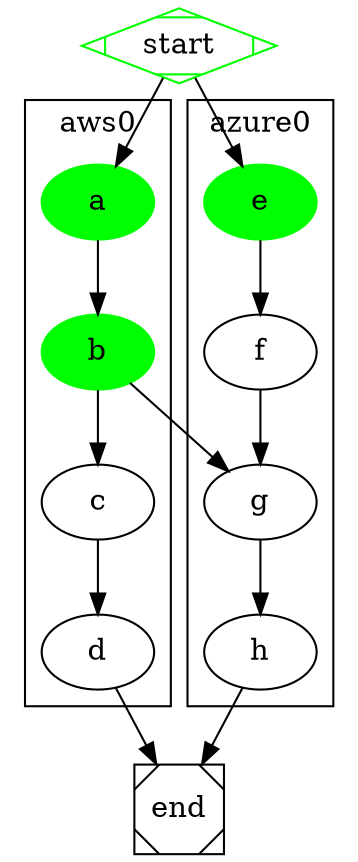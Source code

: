 
digraph G {

	subgraph cluster_0 {
		a -> b -> c -> d;
		label = "aws0";
	}

	subgraph cluster_1 {
		e -> f -> g -> h;
		label = "azure0";
	}

	start -> a;
	start -> e;
	b -> g;
    h -> end;
    d -> end;
	start [shape=Mdiamond];
	end [shape=Msquare];

	a [style=filled,color=green];
	e [style=filled,color=green];
	b [style=filled,color=green];
	start [color=green]
}
